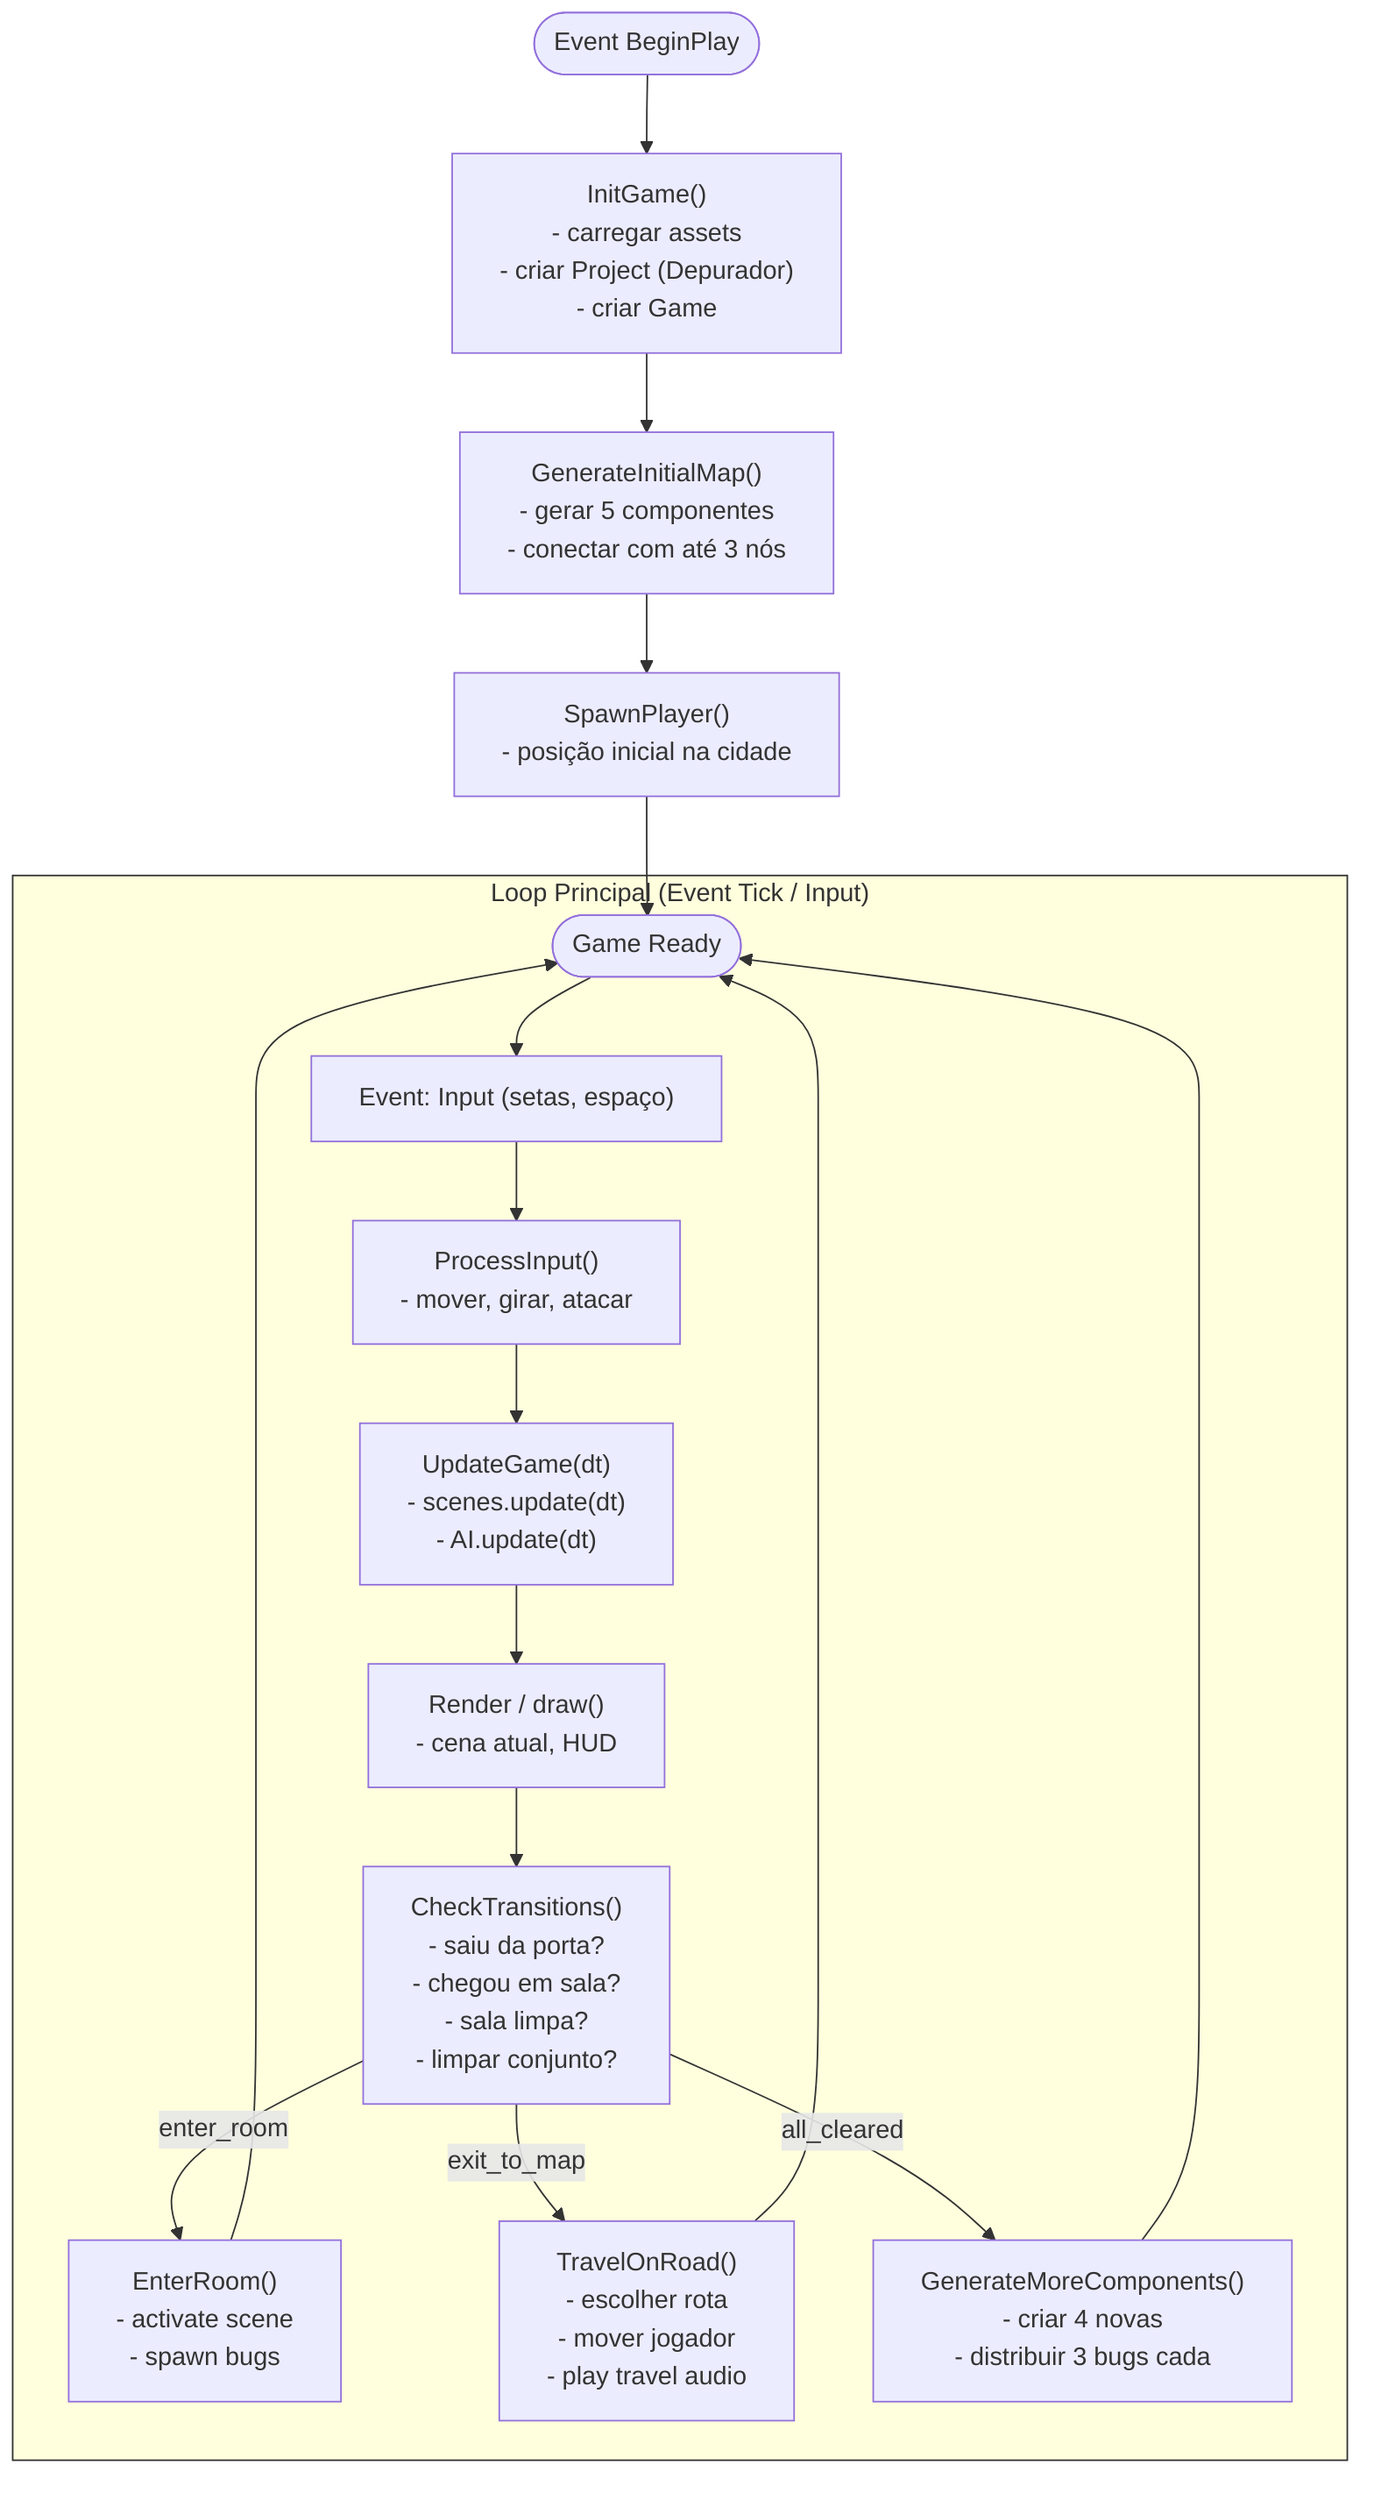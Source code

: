 flowchart TD
  %% Evento de início
  BeginPlay([Event BeginPlay]) --> InitGame["InitGame()\n- carregar assets\n- criar Project (Depurador)\n- criar Game"]
  InitGame --> SpawnMap["GenerateInitialMap()\n- gerar 5 componentes\n- conectar com até 3 nós"]
  SpawnMap --> PlayerSpawn["SpawnPlayer()\n- posição inicial na cidade"]
  PlayerSpawn --> ReadyState([Game Ready])

  subgraph MainLoop["Loop Principal (Event Tick / Input)"]
    ReadyState --> OnInput["Event: Input (setas, espaço)"]
    OnInput --> ProcessInput["ProcessInput()\n- mover, girar, atacar"]
    ProcessInput --> UpdateGame["UpdateGame(dt)\n- scenes.update(dt)\n- AI.update(dt)"]
    UpdateGame --> Render["Render / draw()\n- cena atual, HUD"]
    Render --> CheckTransitions["CheckTransitions()\n- saiu da porta?\n- chegou em sala?\n- sala limpa?\n- limpar conjunto? "]
    CheckTransitions -->|enter_room| EnterRoom["EnterRoom()\n- activate scene\n- spawn bugs"]
    CheckTransitions -->|exit_to_map| Travel["TravelOnRoad()\n- escolher rota\n- mover jogador\n- play travel audio"]
    CheckTransitions -->|all_cleared| GenerateMore["GenerateMoreComponents()\n- criar 4 novas\n- distribuir 3 bugs cada"]
    GenerateMore --> ReadyState
    Travel --> ReadyState
    EnterRoom --> ReadyState
  end

  style MainLoop stroke:#333,stroke-width:1px